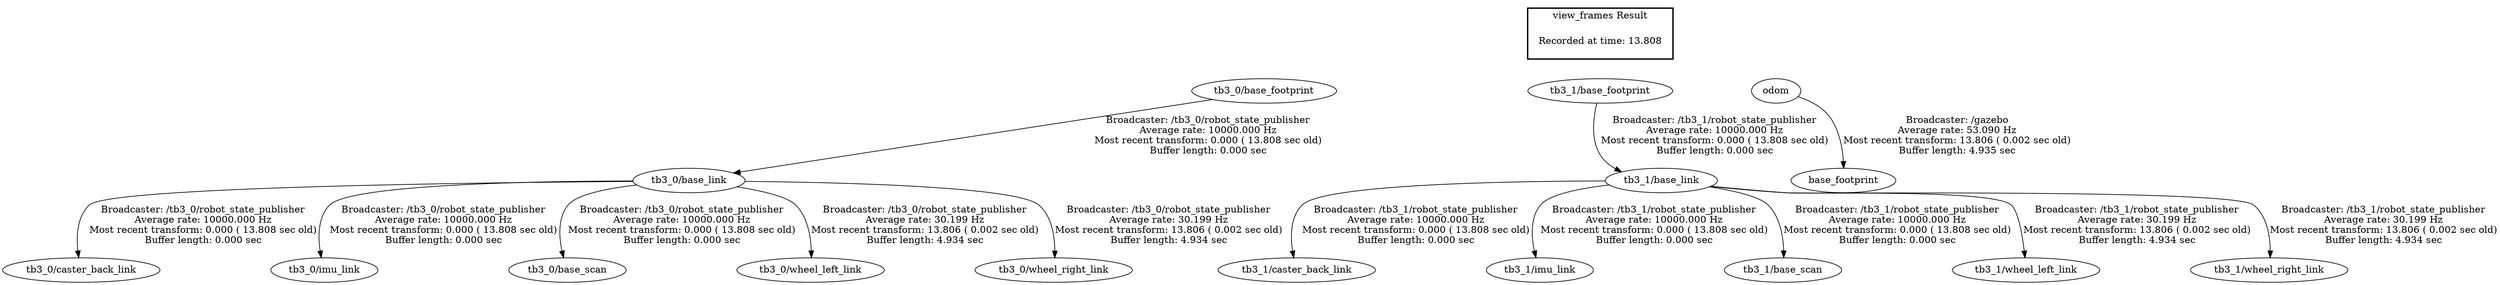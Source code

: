 digraph G {
"tb3_0/base_footprint" -> "tb3_0/base_link"[label="Broadcaster: /tb3_0/robot_state_publisher\nAverage rate: 10000.000 Hz\nMost recent transform: 0.000 ( 13.808 sec old)\nBuffer length: 0.000 sec\n"];
"tb3_0/base_link" -> "tb3_0/caster_back_link"[label="Broadcaster: /tb3_0/robot_state_publisher\nAverage rate: 10000.000 Hz\nMost recent transform: 0.000 ( 13.808 sec old)\nBuffer length: 0.000 sec\n"];
"tb3_0/base_link" -> "tb3_0/imu_link"[label="Broadcaster: /tb3_0/robot_state_publisher\nAverage rate: 10000.000 Hz\nMost recent transform: 0.000 ( 13.808 sec old)\nBuffer length: 0.000 sec\n"];
"tb3_0/base_link" -> "tb3_0/base_scan"[label="Broadcaster: /tb3_0/robot_state_publisher\nAverage rate: 10000.000 Hz\nMost recent transform: 0.000 ( 13.808 sec old)\nBuffer length: 0.000 sec\n"];
"tb3_1/base_footprint" -> "tb3_1/base_link"[label="Broadcaster: /tb3_1/robot_state_publisher\nAverage rate: 10000.000 Hz\nMost recent transform: 0.000 ( 13.808 sec old)\nBuffer length: 0.000 sec\n"];
"tb3_1/base_link" -> "tb3_1/caster_back_link"[label="Broadcaster: /tb3_1/robot_state_publisher\nAverage rate: 10000.000 Hz\nMost recent transform: 0.000 ( 13.808 sec old)\nBuffer length: 0.000 sec\n"];
"tb3_1/base_link" -> "tb3_1/imu_link"[label="Broadcaster: /tb3_1/robot_state_publisher\nAverage rate: 10000.000 Hz\nMost recent transform: 0.000 ( 13.808 sec old)\nBuffer length: 0.000 sec\n"];
"tb3_1/base_link" -> "tb3_1/base_scan"[label="Broadcaster: /tb3_1/robot_state_publisher\nAverage rate: 10000.000 Hz\nMost recent transform: 0.000 ( 13.808 sec old)\nBuffer length: 0.000 sec\n"];
"odom" -> "base_footprint"[label="Broadcaster: /gazebo\nAverage rate: 53.090 Hz\nMost recent transform: 13.806 ( 0.002 sec old)\nBuffer length: 4.935 sec\n"];
"tb3_0/base_link" -> "tb3_0/wheel_left_link"[label="Broadcaster: /tb3_0/robot_state_publisher\nAverage rate: 30.199 Hz\nMost recent transform: 13.806 ( 0.002 sec old)\nBuffer length: 4.934 sec\n"];
"tb3_0/base_link" -> "tb3_0/wheel_right_link"[label="Broadcaster: /tb3_0/robot_state_publisher\nAverage rate: 30.199 Hz\nMost recent transform: 13.806 ( 0.002 sec old)\nBuffer length: 4.934 sec\n"];
"tb3_1/base_link" -> "tb3_1/wheel_left_link"[label="Broadcaster: /tb3_1/robot_state_publisher\nAverage rate: 30.199 Hz\nMost recent transform: 13.806 ( 0.002 sec old)\nBuffer length: 4.934 sec\n"];
"tb3_1/base_link" -> "tb3_1/wheel_right_link"[label="Broadcaster: /tb3_1/robot_state_publisher\nAverage rate: 30.199 Hz\nMost recent transform: 13.806 ( 0.002 sec old)\nBuffer length: 4.934 sec\n"];
edge [style=invis];
 subgraph cluster_legend { style=bold; color=black; label ="view_frames Result";
"Recorded at time: 13.808"[ shape=plaintext ] ;
 }->"tb3_0/base_footprint";
edge [style=invis];
 subgraph cluster_legend { style=bold; color=black; label ="view_frames Result";
"Recorded at time: 13.808"[ shape=plaintext ] ;
 }->"tb3_1/base_footprint";
edge [style=invis];
 subgraph cluster_legend { style=bold; color=black; label ="view_frames Result";
"Recorded at time: 13.808"[ shape=plaintext ] ;
 }->"odom";
}